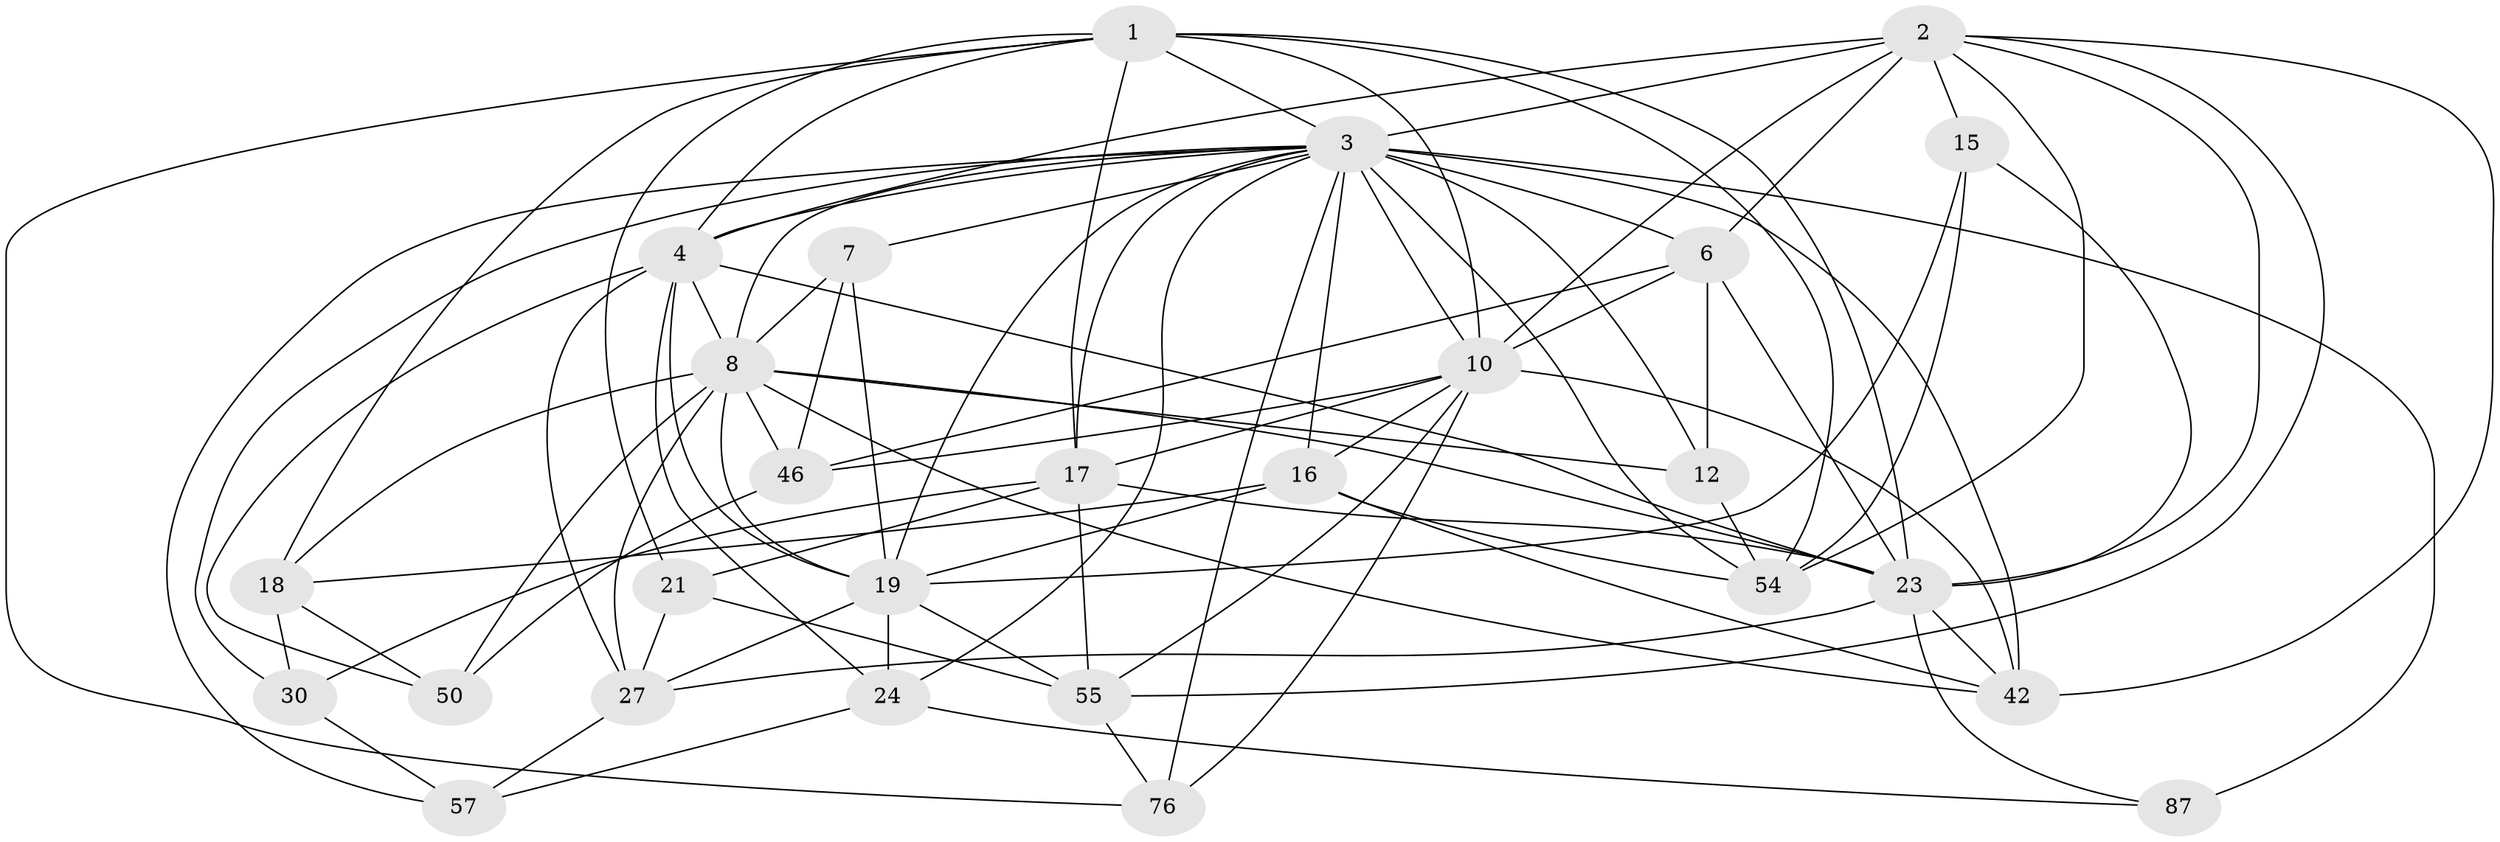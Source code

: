 // original degree distribution, {4: 1.0}
// Generated by graph-tools (version 1.1) at 2025/20/03/04/25 18:20:46]
// undirected, 27 vertices, 89 edges
graph export_dot {
graph [start="1"]
  node [color=gray90,style=filled];
  1 [super="+80+49"];
  2 [super="+14+59+39"];
  3 [super="+45+37+5"];
  4 [super="+82+51+63"];
  6 [super="+26"];
  7 [super="+40"];
  8 [super="+89+56+34+9"];
  10 [super="+11+13+28"];
  12;
  15 [super="+81"];
  16 [super="+79"];
  17 [super="+90+47+52"];
  18 [super="+44"];
  19 [super="+69+20+58"];
  21;
  23 [super="+35+25+62+29"];
  24 [super="+33"];
  27 [super="+70"];
  30;
  42 [super="+68"];
  46 [super="+66"];
  50;
  54 [super="+72"];
  55 [super="+75"];
  57;
  76;
  87;
  1 -- 10 [weight=2];
  1 -- 21;
  1 -- 4;
  1 -- 23;
  1 -- 18;
  1 -- 17;
  1 -- 54;
  1 -- 76;
  1 -- 3;
  2 -- 55;
  2 -- 10 [weight=2];
  2 -- 15 [weight=3];
  2 -- 54;
  2 -- 42;
  2 -- 23 [weight=2];
  2 -- 3 [weight=4];
  2 -- 4;
  2 -- 6;
  3 -- 24;
  3 -- 8;
  3 -- 57;
  3 -- 12;
  3 -- 10 [weight=5];
  3 -- 16;
  3 -- 4 [weight=2];
  3 -- 19 [weight=2];
  3 -- 87 [weight=2];
  3 -- 76;
  3 -- 17 [weight=2];
  3 -- 6;
  3 -- 7 [weight=2];
  3 -- 42;
  3 -- 54;
  3 -- 30;
  4 -- 50;
  4 -- 27;
  4 -- 8;
  4 -- 24;
  4 -- 23;
  4 -- 19;
  6 -- 46;
  6 -- 12;
  6 -- 10;
  6 -- 23;
  7 -- 46 [weight=2];
  7 -- 19;
  7 -- 8;
  8 -- 27;
  8 -- 19 [weight=2];
  8 -- 46;
  8 -- 18 [weight=2];
  8 -- 50;
  8 -- 23 [weight=2];
  8 -- 42;
  8 -- 12;
  10 -- 17;
  10 -- 42;
  10 -- 76;
  10 -- 16;
  10 -- 55;
  10 -- 46;
  12 -- 54;
  15 -- 23;
  15 -- 19;
  15 -- 54;
  16 -- 54;
  16 -- 18;
  16 -- 42;
  16 -- 19;
  17 -- 30;
  17 -- 23 [weight=3];
  17 -- 21;
  17 -- 55;
  18 -- 30;
  18 -- 50;
  19 -- 24 [weight=2];
  19 -- 55;
  19 -- 27;
  21 -- 55;
  21 -- 27;
  23 -- 42;
  23 -- 27;
  23 -- 87;
  24 -- 57;
  24 -- 87;
  27 -- 57;
  30 -- 57;
  46 -- 50;
  55 -- 76;
}
